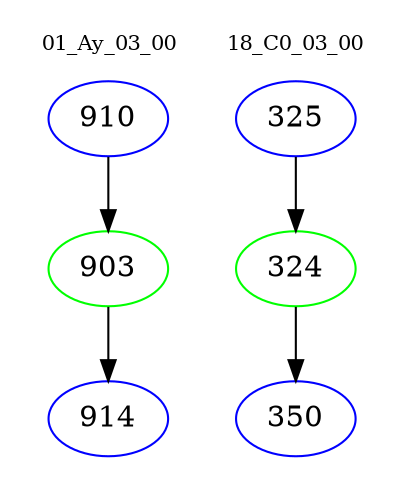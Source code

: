 digraph{
subgraph cluster_0 {
color = white
label = "01_Ay_03_00";
fontsize=10;
T0_910 [label="910", color="blue"]
T0_910 -> T0_903 [color="black"]
T0_903 [label="903", color="green"]
T0_903 -> T0_914 [color="black"]
T0_914 [label="914", color="blue"]
}
subgraph cluster_1 {
color = white
label = "18_C0_03_00";
fontsize=10;
T1_325 [label="325", color="blue"]
T1_325 -> T1_324 [color="black"]
T1_324 [label="324", color="green"]
T1_324 -> T1_350 [color="black"]
T1_350 [label="350", color="blue"]
}
}
